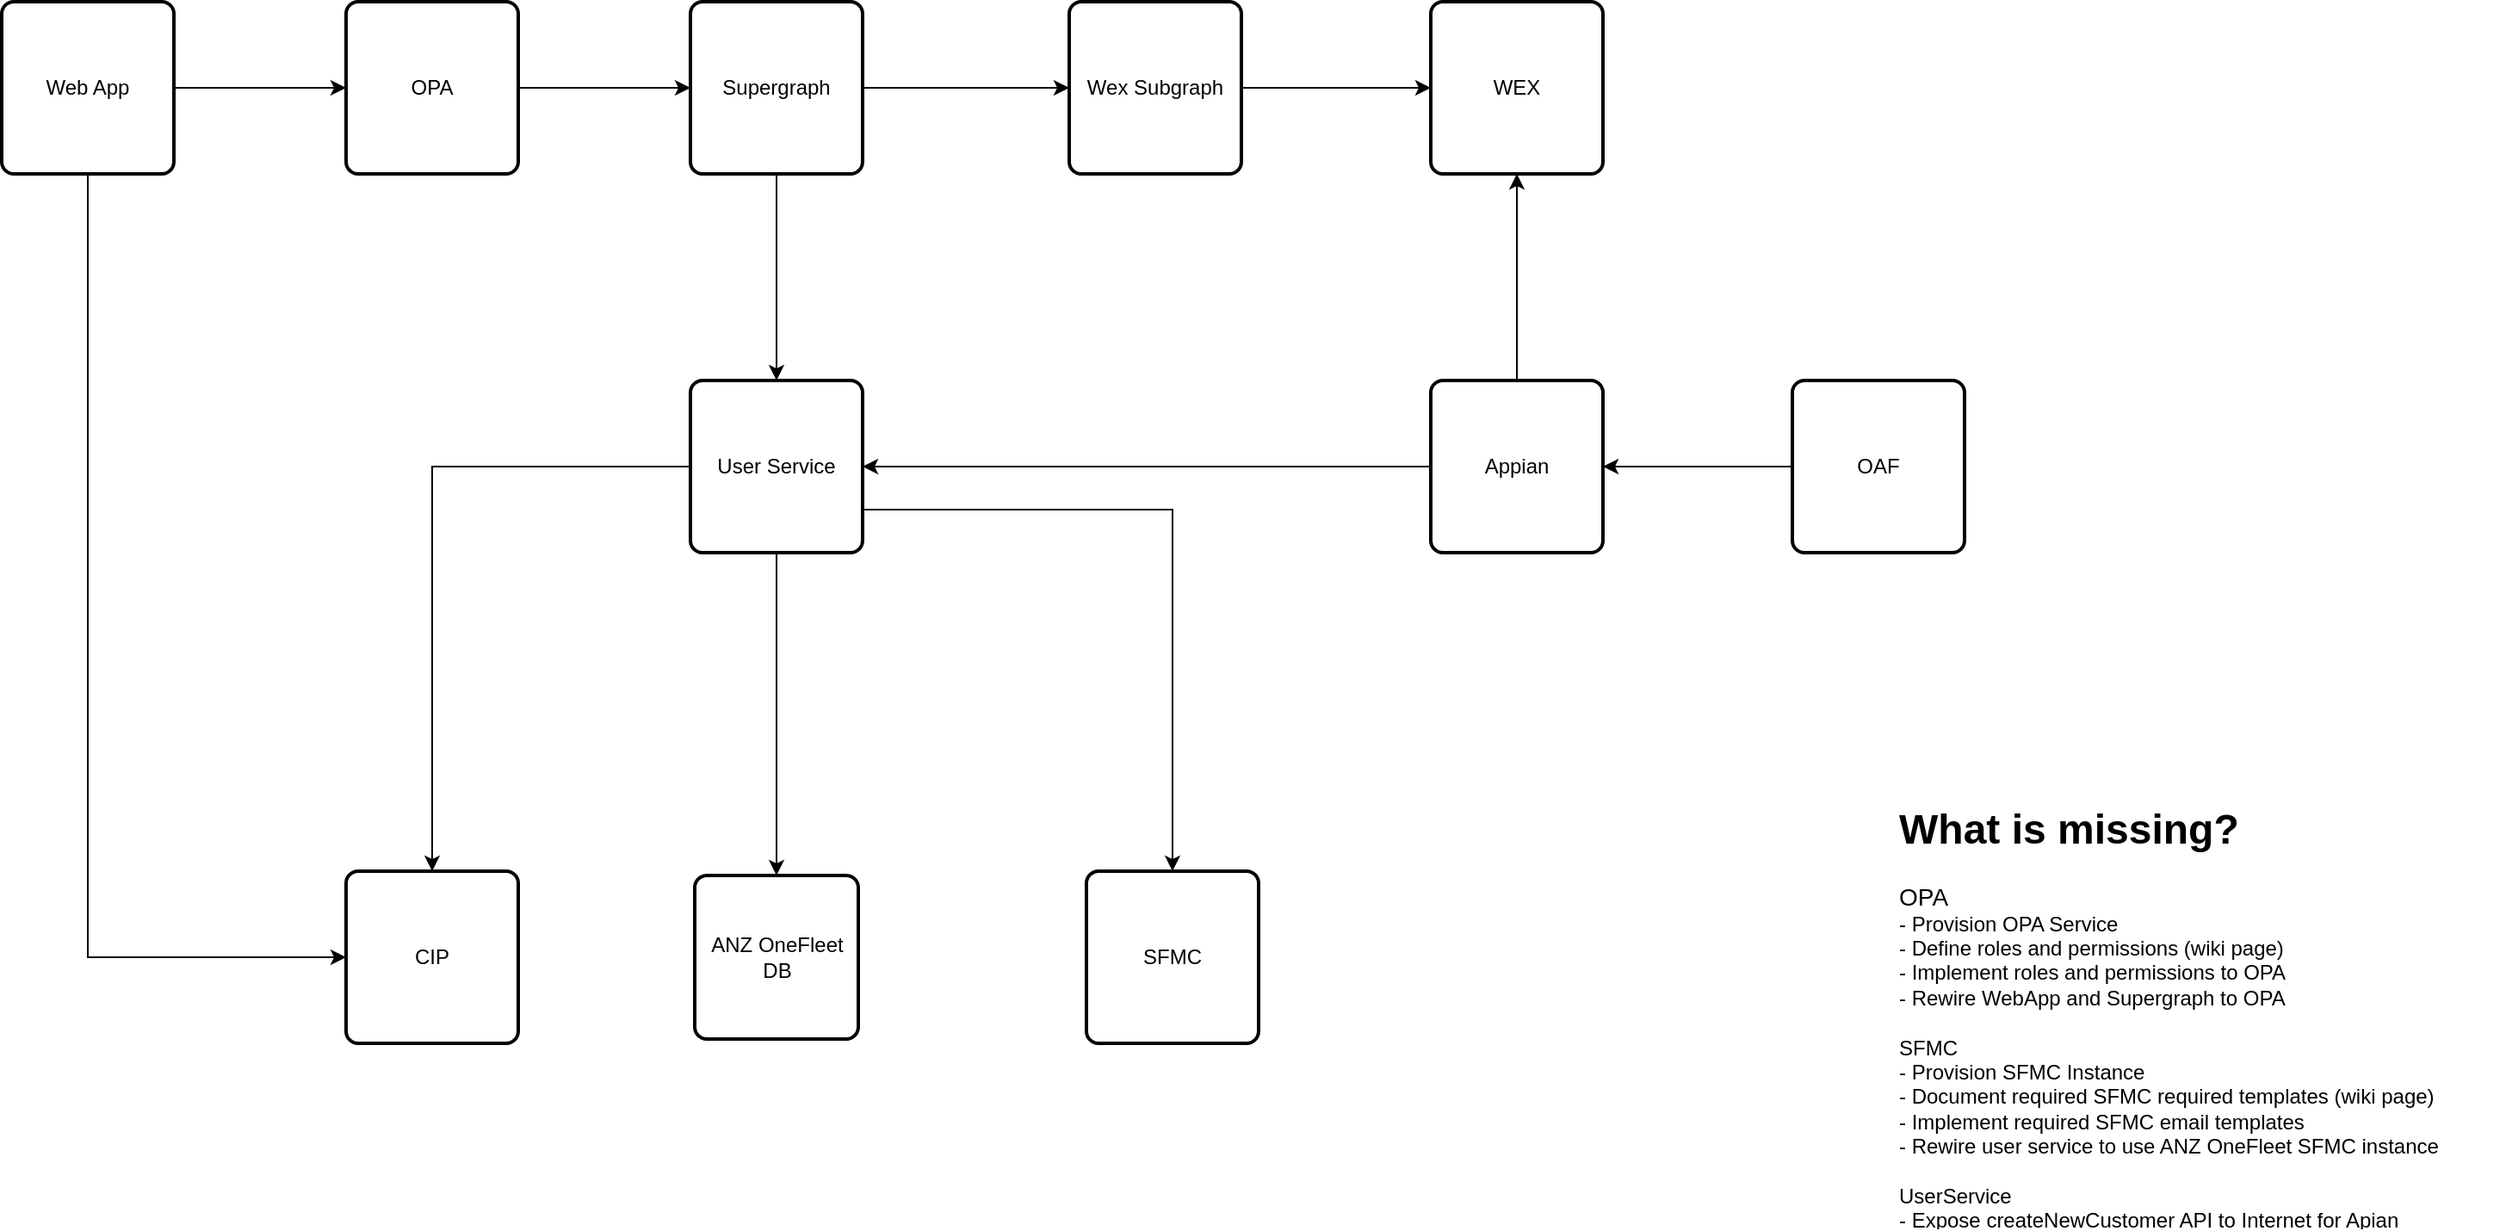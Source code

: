 <mxfile version="24.5.5" type="github">
  <diagram name="Page-1" id="artrsp16Wo_cu5XbZT9O">
    <mxGraphModel dx="1878" dy="842" grid="1" gridSize="10" guides="1" tooltips="1" connect="1" arrows="1" fold="1" page="1" pageScale="1" pageWidth="1654" pageHeight="1169" math="0" shadow="0">
      <root>
        <mxCell id="0" />
        <mxCell id="1" parent="0" />
        <mxCell id="jOCZ8vW7wwSxnx5OB5-E-16" style="edgeStyle=orthogonalEdgeStyle;rounded=0;orthogonalLoop=1;jettySize=auto;html=1;exitX=0.5;exitY=1;exitDx=0;exitDy=0;entryX=0.5;entryY=0;entryDx=0;entryDy=0;" edge="1" parent="1" source="jOCZ8vW7wwSxnx5OB5-E-3" target="jOCZ8vW7wwSxnx5OB5-E-8">
          <mxGeometry relative="1" as="geometry" />
        </mxCell>
        <mxCell id="jOCZ8vW7wwSxnx5OB5-E-22" style="edgeStyle=orthogonalEdgeStyle;rounded=0;orthogonalLoop=1;jettySize=auto;html=1;entryX=0.5;entryY=0;entryDx=0;entryDy=0;exitX=1;exitY=0.75;exitDx=0;exitDy=0;" edge="1" parent="1" source="jOCZ8vW7wwSxnx5OB5-E-3" target="jOCZ8vW7wwSxnx5OB5-E-20">
          <mxGeometry relative="1" as="geometry">
            <Array as="points">
              <mxPoint x="770" y="515" />
            </Array>
          </mxGeometry>
        </mxCell>
        <mxCell id="jOCZ8vW7wwSxnx5OB5-E-29" style="edgeStyle=orthogonalEdgeStyle;rounded=0;orthogonalLoop=1;jettySize=auto;html=1;" edge="1" parent="1" source="jOCZ8vW7wwSxnx5OB5-E-3" target="jOCZ8vW7wwSxnx5OB5-E-27">
          <mxGeometry relative="1" as="geometry" />
        </mxCell>
        <mxCell id="jOCZ8vW7wwSxnx5OB5-E-3" value="User Service" style="rounded=1;whiteSpace=wrap;html=1;absoluteArcSize=1;arcSize=14;strokeWidth=2;" vertex="1" parent="1">
          <mxGeometry x="490" y="440" width="100" height="100" as="geometry" />
        </mxCell>
        <mxCell id="jOCZ8vW7wwSxnx5OB5-E-15" style="edgeStyle=orthogonalEdgeStyle;rounded=0;orthogonalLoop=1;jettySize=auto;html=1;exitX=0.5;exitY=1;exitDx=0;exitDy=0;entryX=0.5;entryY=0;entryDx=0;entryDy=0;" edge="1" parent="1" source="jOCZ8vW7wwSxnx5OB5-E-7" target="jOCZ8vW7wwSxnx5OB5-E-3">
          <mxGeometry relative="1" as="geometry" />
        </mxCell>
        <mxCell id="jOCZ8vW7wwSxnx5OB5-E-18" style="edgeStyle=orthogonalEdgeStyle;rounded=0;orthogonalLoop=1;jettySize=auto;html=1;entryX=0;entryY=0.5;entryDx=0;entryDy=0;" edge="1" parent="1" source="jOCZ8vW7wwSxnx5OB5-E-4" target="jOCZ8vW7wwSxnx5OB5-E-10">
          <mxGeometry relative="1" as="geometry" />
        </mxCell>
        <mxCell id="jOCZ8vW7wwSxnx5OB5-E-4" value="Wex Subgraph" style="rounded=1;whiteSpace=wrap;html=1;absoluteArcSize=1;arcSize=14;strokeWidth=2;" vertex="1" parent="1">
          <mxGeometry x="710" y="220" width="100" height="100" as="geometry" />
        </mxCell>
        <mxCell id="jOCZ8vW7wwSxnx5OB5-E-11" style="edgeStyle=orthogonalEdgeStyle;rounded=0;orthogonalLoop=1;jettySize=auto;html=1;entryX=0;entryY=0.5;entryDx=0;entryDy=0;" edge="1" parent="1" source="jOCZ8vW7wwSxnx5OB5-E-5" target="jOCZ8vW7wwSxnx5OB5-E-6">
          <mxGeometry relative="1" as="geometry" />
        </mxCell>
        <mxCell id="jOCZ8vW7wwSxnx5OB5-E-28" style="edgeStyle=orthogonalEdgeStyle;rounded=0;orthogonalLoop=1;jettySize=auto;html=1;entryX=0;entryY=0.5;entryDx=0;entryDy=0;exitX=0.5;exitY=1;exitDx=0;exitDy=0;" edge="1" parent="1" source="jOCZ8vW7wwSxnx5OB5-E-5" target="jOCZ8vW7wwSxnx5OB5-E-27">
          <mxGeometry relative="1" as="geometry" />
        </mxCell>
        <mxCell id="jOCZ8vW7wwSxnx5OB5-E-5" value="Web App" style="rounded=1;whiteSpace=wrap;html=1;absoluteArcSize=1;arcSize=14;strokeWidth=2;" vertex="1" parent="1">
          <mxGeometry x="90" y="220" width="100" height="100" as="geometry" />
        </mxCell>
        <mxCell id="jOCZ8vW7wwSxnx5OB5-E-12" style="edgeStyle=orthogonalEdgeStyle;rounded=0;orthogonalLoop=1;jettySize=auto;html=1;" edge="1" parent="1" source="jOCZ8vW7wwSxnx5OB5-E-6" target="jOCZ8vW7wwSxnx5OB5-E-7">
          <mxGeometry relative="1" as="geometry" />
        </mxCell>
        <mxCell id="jOCZ8vW7wwSxnx5OB5-E-6" value="OPA" style="rounded=1;whiteSpace=wrap;html=1;absoluteArcSize=1;arcSize=14;strokeWidth=2;" vertex="1" parent="1">
          <mxGeometry x="290" y="220" width="100" height="100" as="geometry" />
        </mxCell>
        <mxCell id="jOCZ8vW7wwSxnx5OB5-E-13" style="edgeStyle=orthogonalEdgeStyle;rounded=0;orthogonalLoop=1;jettySize=auto;html=1;exitX=1;exitY=0.5;exitDx=0;exitDy=0;" edge="1" parent="1" source="jOCZ8vW7wwSxnx5OB5-E-7" target="jOCZ8vW7wwSxnx5OB5-E-4">
          <mxGeometry relative="1" as="geometry" />
        </mxCell>
        <mxCell id="jOCZ8vW7wwSxnx5OB5-E-7" value="Supergraph" style="rounded=1;whiteSpace=wrap;html=1;absoluteArcSize=1;arcSize=14;strokeWidth=2;" vertex="1" parent="1">
          <mxGeometry x="490" y="220" width="100" height="100" as="geometry" />
        </mxCell>
        <mxCell id="jOCZ8vW7wwSxnx5OB5-E-8" value="ANZ OneFleet DB" style="rounded=1;whiteSpace=wrap;html=1;absoluteArcSize=1;arcSize=14;strokeWidth=2;" vertex="1" parent="1">
          <mxGeometry x="492.5" y="727.5" width="95" height="95" as="geometry" />
        </mxCell>
        <mxCell id="jOCZ8vW7wwSxnx5OB5-E-19" style="edgeStyle=orthogonalEdgeStyle;rounded=0;orthogonalLoop=1;jettySize=auto;html=1;entryX=1;entryY=0.5;entryDx=0;entryDy=0;" edge="1" parent="1" source="jOCZ8vW7wwSxnx5OB5-E-9" target="jOCZ8vW7wwSxnx5OB5-E-24">
          <mxGeometry relative="1" as="geometry" />
        </mxCell>
        <mxCell id="jOCZ8vW7wwSxnx5OB5-E-9" value="OAF" style="rounded=1;whiteSpace=wrap;html=1;absoluteArcSize=1;arcSize=14;strokeWidth=2;" vertex="1" parent="1">
          <mxGeometry x="1130" y="440" width="100" height="100" as="geometry" />
        </mxCell>
        <mxCell id="jOCZ8vW7wwSxnx5OB5-E-10" value="WEX" style="rounded=1;whiteSpace=wrap;html=1;absoluteArcSize=1;arcSize=14;strokeWidth=2;" vertex="1" parent="1">
          <mxGeometry x="920" y="220" width="100" height="100" as="geometry" />
        </mxCell>
        <mxCell id="jOCZ8vW7wwSxnx5OB5-E-20" value="SFMC" style="rounded=1;whiteSpace=wrap;html=1;absoluteArcSize=1;arcSize=14;strokeWidth=2;" vertex="1" parent="1">
          <mxGeometry x="720" y="725" width="100" height="100" as="geometry" />
        </mxCell>
        <mxCell id="jOCZ8vW7wwSxnx5OB5-E-23" value="&lt;h1 style=&quot;margin-top: 0px;&quot;&gt;What is missing?&lt;/h1&gt;&lt;div&gt;&lt;font style=&quot;font-size: 14px;&quot;&gt;OPA&lt;/font&gt;&lt;/div&gt;&lt;div&gt;- Provision OPA Service&lt;/div&gt;&lt;div&gt;- Define roles and permissions (wiki page)&lt;/div&gt;&lt;div&gt;- Implement roles and permissions to OPA&lt;/div&gt;&lt;div&gt;- Rewire WebApp and Supergraph to OPA&lt;/div&gt;&lt;div&gt;&lt;br&gt;&lt;/div&gt;&lt;div&gt;SFMC&lt;/div&gt;&lt;div&gt;- Provision SFMC Instance&lt;/div&gt;&lt;div&gt;- Document required SFMC required templates (wiki page)&lt;/div&gt;&lt;div&gt;- Implement required SFMC email templates&lt;/div&gt;&lt;div&gt;- Rewire user service to use ANZ OneFleet SFMC instance&lt;br&gt;&lt;br&gt;UserService&lt;/div&gt;&lt;div&gt;- Expose createNewCustomer API to Internet for Apian&lt;/div&gt;&lt;div&gt;&lt;br&gt;&lt;/div&gt;" style="text;html=1;whiteSpace=wrap;overflow=hidden;rounded=0;" vertex="1" parent="1">
          <mxGeometry x="1190" y="680" width="350" height="250" as="geometry" />
        </mxCell>
        <mxCell id="jOCZ8vW7wwSxnx5OB5-E-25" style="edgeStyle=orthogonalEdgeStyle;rounded=0;orthogonalLoop=1;jettySize=auto;html=1;entryX=0.5;entryY=1;entryDx=0;entryDy=0;" edge="1" parent="1" source="jOCZ8vW7wwSxnx5OB5-E-24" target="jOCZ8vW7wwSxnx5OB5-E-10">
          <mxGeometry relative="1" as="geometry">
            <mxPoint x="1030" y="270" as="targetPoint" />
            <Array as="points">
              <mxPoint x="970" y="380" />
              <mxPoint x="970" y="380" />
            </Array>
          </mxGeometry>
        </mxCell>
        <mxCell id="jOCZ8vW7wwSxnx5OB5-E-26" style="edgeStyle=orthogonalEdgeStyle;rounded=0;orthogonalLoop=1;jettySize=auto;html=1;entryX=1;entryY=0.5;entryDx=0;entryDy=0;" edge="1" parent="1" source="jOCZ8vW7wwSxnx5OB5-E-24" target="jOCZ8vW7wwSxnx5OB5-E-3">
          <mxGeometry relative="1" as="geometry" />
        </mxCell>
        <mxCell id="jOCZ8vW7wwSxnx5OB5-E-24" value="Appian" style="rounded=1;whiteSpace=wrap;html=1;absoluteArcSize=1;arcSize=14;strokeWidth=2;" vertex="1" parent="1">
          <mxGeometry x="920" y="440" width="100" height="100" as="geometry" />
        </mxCell>
        <mxCell id="jOCZ8vW7wwSxnx5OB5-E-27" value="CIP" style="rounded=1;whiteSpace=wrap;html=1;absoluteArcSize=1;arcSize=14;strokeWidth=2;" vertex="1" parent="1">
          <mxGeometry x="290" y="725" width="100" height="100" as="geometry" />
        </mxCell>
      </root>
    </mxGraphModel>
  </diagram>
</mxfile>

